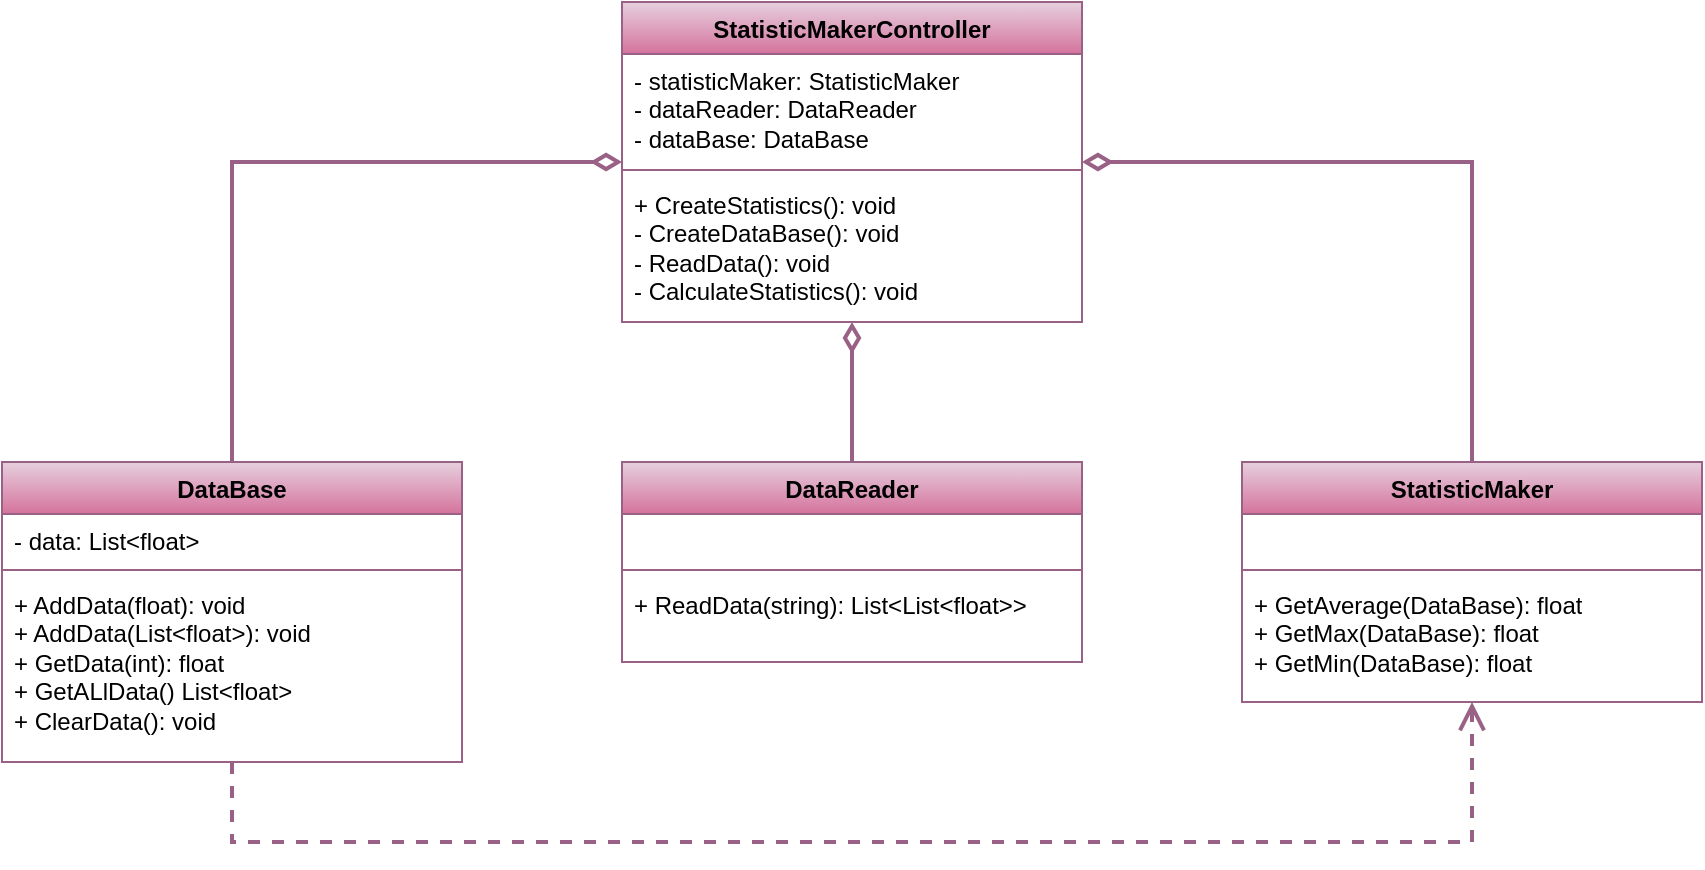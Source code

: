 <mxfile version="26.0.6">
  <diagram name="1 oldal" id="0e4YjVPAWdPQ8X4Pzx-8">
    <mxGraphModel dx="1877" dy="557" grid="1" gridSize="10" guides="1" tooltips="1" connect="1" arrows="1" fold="1" page="1" pageScale="1" pageWidth="827" pageHeight="1169" math="0" shadow="0">
      <root>
        <mxCell id="0" />
        <mxCell id="1" parent="0" />
        <mxCell id="E173b0my8XbrjbUDQwS3-17" style="edgeStyle=orthogonalEdgeStyle;rounded=0;orthogonalLoop=1;jettySize=auto;html=1;fillColor=#e6d0de;gradientColor=#d5739d;strokeColor=#996185;endSize=10;strokeWidth=2;endArrow=diamondThin;endFill=0;" edge="1" parent="1" source="E173b0my8XbrjbUDQwS3-5" target="E173b0my8XbrjbUDQwS3-1">
          <mxGeometry relative="1" as="geometry">
            <Array as="points">
              <mxPoint x="45" y="150" />
            </Array>
          </mxGeometry>
        </mxCell>
        <mxCell id="E173b0my8XbrjbUDQwS3-1" value="StatisticMakerController" style="swimlane;fontStyle=1;align=center;verticalAlign=top;childLayout=stackLayout;horizontal=1;startSize=26;horizontalStack=0;resizeParent=1;resizeParentMax=0;resizeLast=0;collapsible=1;marginBottom=0;whiteSpace=wrap;html=1;fillColor=#e6d0de;gradientColor=#d5739d;strokeColor=#996185;" vertex="1" parent="1">
          <mxGeometry x="240" y="70" width="230" height="160" as="geometry" />
        </mxCell>
        <mxCell id="E173b0my8XbrjbUDQwS3-2" value="- statisticMaker: StatisticMaker&lt;div&gt;- dataReader: DataReader&lt;/div&gt;&lt;div&gt;- dataBase: DataBase&lt;/div&gt;" style="text;strokeColor=none;fillColor=none;align=left;verticalAlign=top;spacingLeft=4;spacingRight=4;overflow=hidden;rotatable=0;points=[[0,0.5],[1,0.5]];portConstraint=eastwest;whiteSpace=wrap;html=1;" vertex="1" parent="E173b0my8XbrjbUDQwS3-1">
          <mxGeometry y="26" width="230" height="54" as="geometry" />
        </mxCell>
        <mxCell id="E173b0my8XbrjbUDQwS3-3" value="" style="line;strokeWidth=1;fillColor=none;align=left;verticalAlign=middle;spacingTop=-1;spacingLeft=3;spacingRight=3;rotatable=0;labelPosition=right;points=[];portConstraint=eastwest;strokeColor=inherit;" vertex="1" parent="E173b0my8XbrjbUDQwS3-1">
          <mxGeometry y="80" width="230" height="8" as="geometry" />
        </mxCell>
        <mxCell id="E173b0my8XbrjbUDQwS3-4" value="&lt;div&gt;+ CreateStatistics(): void&lt;/div&gt;- CreateDataBase(): void&lt;div&gt;- ReadData(): void&lt;/div&gt;&lt;div&gt;- CalculateStatistics(): void&lt;br&gt;&lt;div&gt;&lt;br&gt;&lt;/div&gt;&lt;/div&gt;" style="text;strokeColor=none;fillColor=none;align=left;verticalAlign=top;spacingLeft=4;spacingRight=4;overflow=hidden;rotatable=0;points=[[0,0.5],[1,0.5]];portConstraint=eastwest;whiteSpace=wrap;html=1;" vertex="1" parent="E173b0my8XbrjbUDQwS3-1">
          <mxGeometry y="88" width="230" height="72" as="geometry" />
        </mxCell>
        <mxCell id="E173b0my8XbrjbUDQwS3-5" value="DataBase" style="swimlane;fontStyle=1;align=center;verticalAlign=top;childLayout=stackLayout;horizontal=1;startSize=26;horizontalStack=0;resizeParent=1;resizeParentMax=0;resizeLast=0;collapsible=1;marginBottom=0;whiteSpace=wrap;html=1;fillColor=#e6d0de;gradientColor=#d5739d;strokeColor=#996185;" vertex="1" parent="1">
          <mxGeometry x="-70" y="300" width="230" height="150" as="geometry" />
        </mxCell>
        <mxCell id="E173b0my8XbrjbUDQwS3-6" value="- data: List&amp;lt;float&amp;gt;" style="text;strokeColor=none;fillColor=none;align=left;verticalAlign=top;spacingLeft=4;spacingRight=4;overflow=hidden;rotatable=0;points=[[0,0.5],[1,0.5]];portConstraint=eastwest;whiteSpace=wrap;html=1;" vertex="1" parent="E173b0my8XbrjbUDQwS3-5">
          <mxGeometry y="26" width="230" height="24" as="geometry" />
        </mxCell>
        <mxCell id="E173b0my8XbrjbUDQwS3-7" value="" style="line;strokeWidth=1;fillColor=none;align=left;verticalAlign=middle;spacingTop=-1;spacingLeft=3;spacingRight=3;rotatable=0;labelPosition=right;points=[];portConstraint=eastwest;strokeColor=inherit;" vertex="1" parent="E173b0my8XbrjbUDQwS3-5">
          <mxGeometry y="50" width="230" height="8" as="geometry" />
        </mxCell>
        <mxCell id="E173b0my8XbrjbUDQwS3-8" value="&lt;div&gt;+ AddData(float): void&lt;/div&gt;&lt;div&gt;+ AddData(List&amp;lt;float&amp;gt;): void&lt;/div&gt;&lt;div&gt;+ GetData(int): float&lt;/div&gt;&lt;div&gt;+ GetALlData() List&amp;lt;float&amp;gt;&lt;/div&gt;&lt;div&gt;+ ClearData(): void&lt;/div&gt;" style="text;strokeColor=none;fillColor=none;align=left;verticalAlign=top;spacingLeft=4;spacingRight=4;overflow=hidden;rotatable=0;points=[[0,0.5],[1,0.5]];portConstraint=eastwest;whiteSpace=wrap;html=1;" vertex="1" parent="E173b0my8XbrjbUDQwS3-5">
          <mxGeometry y="58" width="230" height="92" as="geometry" />
        </mxCell>
        <mxCell id="E173b0my8XbrjbUDQwS3-9" value="DataReader" style="swimlane;fontStyle=1;align=center;verticalAlign=top;childLayout=stackLayout;horizontal=1;startSize=26;horizontalStack=0;resizeParent=1;resizeParentMax=0;resizeLast=0;collapsible=1;marginBottom=0;whiteSpace=wrap;html=1;fillColor=#e6d0de;gradientColor=#d5739d;strokeColor=#996185;" vertex="1" parent="1">
          <mxGeometry x="240" y="300" width="230" height="100" as="geometry" />
        </mxCell>
        <mxCell id="E173b0my8XbrjbUDQwS3-10" value="&amp;nbsp;" style="text;strokeColor=none;fillColor=none;align=left;verticalAlign=top;spacingLeft=4;spacingRight=4;overflow=hidden;rotatable=0;points=[[0,0.5],[1,0.5]];portConstraint=eastwest;whiteSpace=wrap;html=1;" vertex="1" parent="E173b0my8XbrjbUDQwS3-9">
          <mxGeometry y="26" width="230" height="24" as="geometry" />
        </mxCell>
        <mxCell id="E173b0my8XbrjbUDQwS3-11" value="" style="line;strokeWidth=1;fillColor=none;align=left;verticalAlign=middle;spacingTop=-1;spacingLeft=3;spacingRight=3;rotatable=0;labelPosition=right;points=[];portConstraint=eastwest;strokeColor=inherit;" vertex="1" parent="E173b0my8XbrjbUDQwS3-9">
          <mxGeometry y="50" width="230" height="8" as="geometry" />
        </mxCell>
        <mxCell id="E173b0my8XbrjbUDQwS3-12" value="&lt;div&gt;+ ReadData(string): List&amp;lt;List&amp;lt;float&amp;gt;&amp;gt;&lt;/div&gt;" style="text;strokeColor=none;fillColor=none;align=left;verticalAlign=top;spacingLeft=4;spacingRight=4;overflow=hidden;rotatable=0;points=[[0,0.5],[1,0.5]];portConstraint=eastwest;whiteSpace=wrap;html=1;" vertex="1" parent="E173b0my8XbrjbUDQwS3-9">
          <mxGeometry y="58" width="230" height="42" as="geometry" />
        </mxCell>
        <mxCell id="E173b0my8XbrjbUDQwS3-13" value="StatisticMaker&lt;div&gt;&lt;br&gt;&lt;/div&gt;" style="swimlane;fontStyle=1;align=center;verticalAlign=top;childLayout=stackLayout;horizontal=1;startSize=26;horizontalStack=0;resizeParent=1;resizeParentMax=0;resizeLast=0;collapsible=1;marginBottom=0;whiteSpace=wrap;html=1;fillColor=#e6d0de;gradientColor=#d5739d;strokeColor=#996185;" vertex="1" parent="1">
          <mxGeometry x="550" y="300" width="230" height="120" as="geometry" />
        </mxCell>
        <mxCell id="E173b0my8XbrjbUDQwS3-14" value="&amp;nbsp;" style="text;strokeColor=none;fillColor=none;align=left;verticalAlign=top;spacingLeft=4;spacingRight=4;overflow=hidden;rotatable=0;points=[[0,0.5],[1,0.5]];portConstraint=eastwest;whiteSpace=wrap;html=1;" vertex="1" parent="E173b0my8XbrjbUDQwS3-13">
          <mxGeometry y="26" width="230" height="24" as="geometry" />
        </mxCell>
        <mxCell id="E173b0my8XbrjbUDQwS3-15" value="" style="line;strokeWidth=1;fillColor=none;align=left;verticalAlign=middle;spacingTop=-1;spacingLeft=3;spacingRight=3;rotatable=0;labelPosition=right;points=[];portConstraint=eastwest;strokeColor=inherit;" vertex="1" parent="E173b0my8XbrjbUDQwS3-13">
          <mxGeometry y="50" width="230" height="8" as="geometry" />
        </mxCell>
        <mxCell id="E173b0my8XbrjbUDQwS3-16" value="&lt;div&gt;+ GetAverage(DataBase): float&lt;/div&gt;&lt;div&gt;+ GetMax(DataBase): float&lt;/div&gt;&lt;div&gt;+ GetMin(DataBase): float&lt;/div&gt;" style="text;strokeColor=none;fillColor=none;align=left;verticalAlign=top;spacingLeft=4;spacingRight=4;overflow=hidden;rotatable=0;points=[[0,0.5],[1,0.5]];portConstraint=eastwest;whiteSpace=wrap;html=1;" vertex="1" parent="E173b0my8XbrjbUDQwS3-13">
          <mxGeometry y="58" width="230" height="62" as="geometry" />
        </mxCell>
        <mxCell id="E173b0my8XbrjbUDQwS3-19" style="edgeStyle=orthogonalEdgeStyle;rounded=0;orthogonalLoop=1;jettySize=auto;html=1;fillColor=#e6d0de;gradientColor=#d5739d;strokeColor=#996185;endSize=10;strokeWidth=2;endArrow=diamondThin;endFill=0;" edge="1" parent="1" source="E173b0my8XbrjbUDQwS3-9" target="E173b0my8XbrjbUDQwS3-1">
          <mxGeometry relative="1" as="geometry">
            <mxPoint x="365" y="240" as="sourcePoint" />
            <mxPoint x="55" y="310" as="targetPoint" />
            <Array as="points" />
          </mxGeometry>
        </mxCell>
        <mxCell id="E173b0my8XbrjbUDQwS3-20" style="edgeStyle=orthogonalEdgeStyle;rounded=0;orthogonalLoop=1;jettySize=auto;html=1;fillColor=#e6d0de;gradientColor=#d5739d;strokeColor=#996185;endSize=10;strokeWidth=2;endArrow=diamondThin;endFill=0;" edge="1" parent="1" source="E173b0my8XbrjbUDQwS3-13" target="E173b0my8XbrjbUDQwS3-1">
          <mxGeometry relative="1" as="geometry">
            <mxPoint x="375" y="250" as="sourcePoint" />
            <mxPoint x="65" y="320" as="targetPoint" />
            <Array as="points">
              <mxPoint x="665" y="150" />
            </Array>
          </mxGeometry>
        </mxCell>
        <mxCell id="E173b0my8XbrjbUDQwS3-21" style="edgeStyle=orthogonalEdgeStyle;rounded=0;orthogonalLoop=1;jettySize=auto;html=1;fillColor=#e6d0de;gradientColor=#d5739d;strokeColor=#996185;endSize=10;strokeWidth=2;endArrow=open;endFill=0;dashed=1;" edge="1" parent="1" source="E173b0my8XbrjbUDQwS3-5" target="E173b0my8XbrjbUDQwS3-13">
          <mxGeometry relative="1" as="geometry">
            <mxPoint x="370" y="240" as="sourcePoint" />
            <mxPoint x="55" y="310" as="targetPoint" />
            <Array as="points">
              <mxPoint x="45" y="490" />
              <mxPoint x="665" y="490" />
            </Array>
          </mxGeometry>
        </mxCell>
      </root>
    </mxGraphModel>
  </diagram>
</mxfile>
